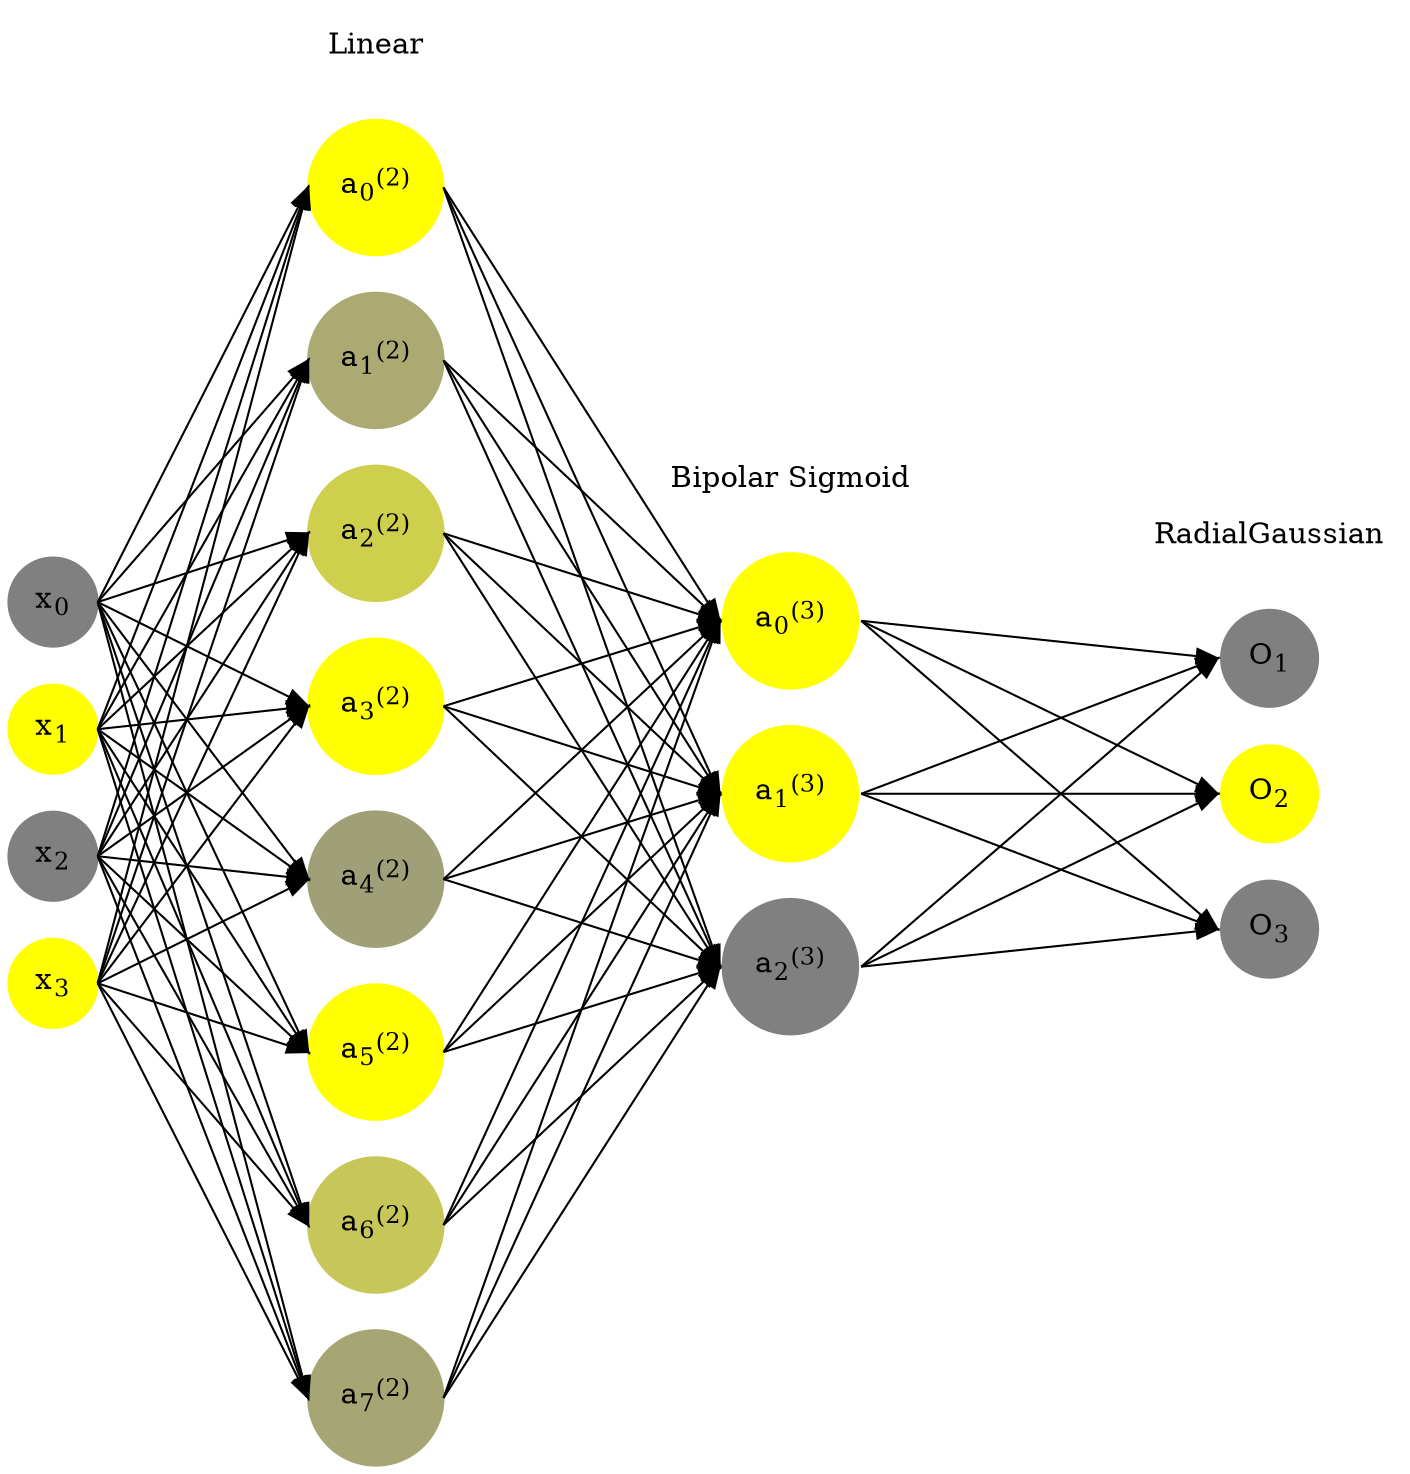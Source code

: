 digraph G {
	rankdir = LR;
	splines=false;
	edge[style=invis];
	ranksep= 1.4;
	{
	node [shape=circle, color="0.1667, 0.0, 0.5", style=filled, fillcolor="0.1667, 0.0, 0.5"];
	x0 [label=<x<sub>0</sub>>];
	}
	{
	node [shape=circle, color="0.1667, 1.0, 1.0", style=filled, fillcolor="0.1667, 1.0, 1.0"];
	x1 [label=<x<sub>1</sub>>];
	}
	{
	node [shape=circle, color="0.1667, 0.0, 0.5", style=filled, fillcolor="0.1667, 0.0, 0.5"];
	x2 [label=<x<sub>2</sub>>];
	}
	{
	node [shape=circle, color="0.1667, 1.0, 1.0", style=filled, fillcolor="0.1667, 1.0, 1.0"];
	x3 [label=<x<sub>3</sub>>];
	}
	{
	node [shape=circle, color="0.1667, 1.935432, 1.467716", style=filled, fillcolor="0.1667, 1.935432, 1.467716"];
	a02 [label=<a<sub>0</sub><sup>(2)</sup>>];
	}
	{
	node [shape=circle, color="0.1667, 0.330329, 0.665165", style=filled, fillcolor="0.1667, 0.330329, 0.665165"];
	a12 [label=<a<sub>1</sub><sup>(2)</sup>>];
	}
	{
	node [shape=circle, color="0.1667, 0.623420, 0.811710", style=filled, fillcolor="0.1667, 0.623420, 0.811710"];
	a22 [label=<a<sub>2</sub><sup>(2)</sup>>];
	}
	{
	node [shape=circle, color="0.1667, 1.546855, 1.273427", style=filled, fillcolor="0.1667, 1.546855, 1.273427"];
	a32 [label=<a<sub>3</sub><sup>(2)</sup>>];
	}
	{
	node [shape=circle, color="0.1667, 0.246507, 0.623253", style=filled, fillcolor="0.1667, 0.246507, 0.623253"];
	a42 [label=<a<sub>4</sub><sup>(2)</sup>>];
	}
	{
	node [shape=circle, color="0.1667, 1.034327, 1.017164", style=filled, fillcolor="0.1667, 1.034327, 1.017164"];
	a52 [label=<a<sub>5</sub><sup>(2)</sup>>];
	}
	{
	node [shape=circle, color="0.1667, 0.549010, 0.774505", style=filled, fillcolor="0.1667, 0.549010, 0.774505"];
	a62 [label=<a<sub>6</sub><sup>(2)</sup>>];
	}
	{
	node [shape=circle, color="0.1667, 0.298094, 0.649047", style=filled, fillcolor="0.1667, 0.298094, 0.649047"];
	a72 [label=<a<sub>7</sub><sup>(2)</sup>>];
	}
	{
	node [shape=circle, color="0.1667, 0.994218, 0.997109", style=filled, fillcolor="0.1667, 0.994218, 0.997109"];
	a03 [label=<a<sub>0</sub><sup>(3)</sup>>];
	}
	{
	node [shape=circle, color="0.1667, 0.993664, 0.996832", style=filled, fillcolor="0.1667, 0.993664, 0.996832"];
	a13 [label=<a<sub>1</sub><sup>(3)</sup>>];
	}
	{
	node [shape=circle, color="0.1667, 0.000821, 0.500411", style=filled, fillcolor="0.1667, 0.000821, 0.500411"];
	a23 [label=<a<sub>2</sub><sup>(3)</sup>>];
	}
	{
	node [shape=circle, color="0.1667, 0.0, 0.5", style=filled, fillcolor="0.1667, 0.0, 0.5"];
	O1 [label=<O<sub>1</sub>>];
	}
	{
	node [shape=circle, color="0.1667, 1.0, 1.0", style=filled, fillcolor="0.1667, 1.0, 1.0"];
	O2 [label=<O<sub>2</sub>>];
	}
	{
	node [shape=circle, color="0.1667, 0.0, 0.5", style=filled, fillcolor="0.1667, 0.0, 0.5"];
	O3 [label=<O<sub>3</sub>>];
	}
	{
	rank=same;
	x0->x1->x2->x3;
	}
	{
	rank=same;
	a02->a12->a22->a32->a42->a52->a62->a72;
	}
	{
	rank=same;
	a03->a13->a23;
	}
	{
	rank=same;
	O1->O2->O3;
	}
	l1 [shape=plaintext,label="Linear"];
	l1->a02;
	{rank=same; l1;a02};
	l2 [shape=plaintext,label="Bipolar Sigmoid"];
	l2->a03;
	{rank=same; l2;a03};
	l3 [shape=plaintext,label="RadialGaussian"];
	l3->O1;
	{rank=same; l3;O1};
edge[style=solid, tailport=e, headport=w];
	{x0;x1;x2;x3} -> {a02;a12;a22;a32;a42;a52;a62;a72};
	{a02;a12;a22;a32;a42;a52;a62;a72} -> {a03;a13;a23};
	{a03;a13;a23} -> {O1,O2,O3};
}